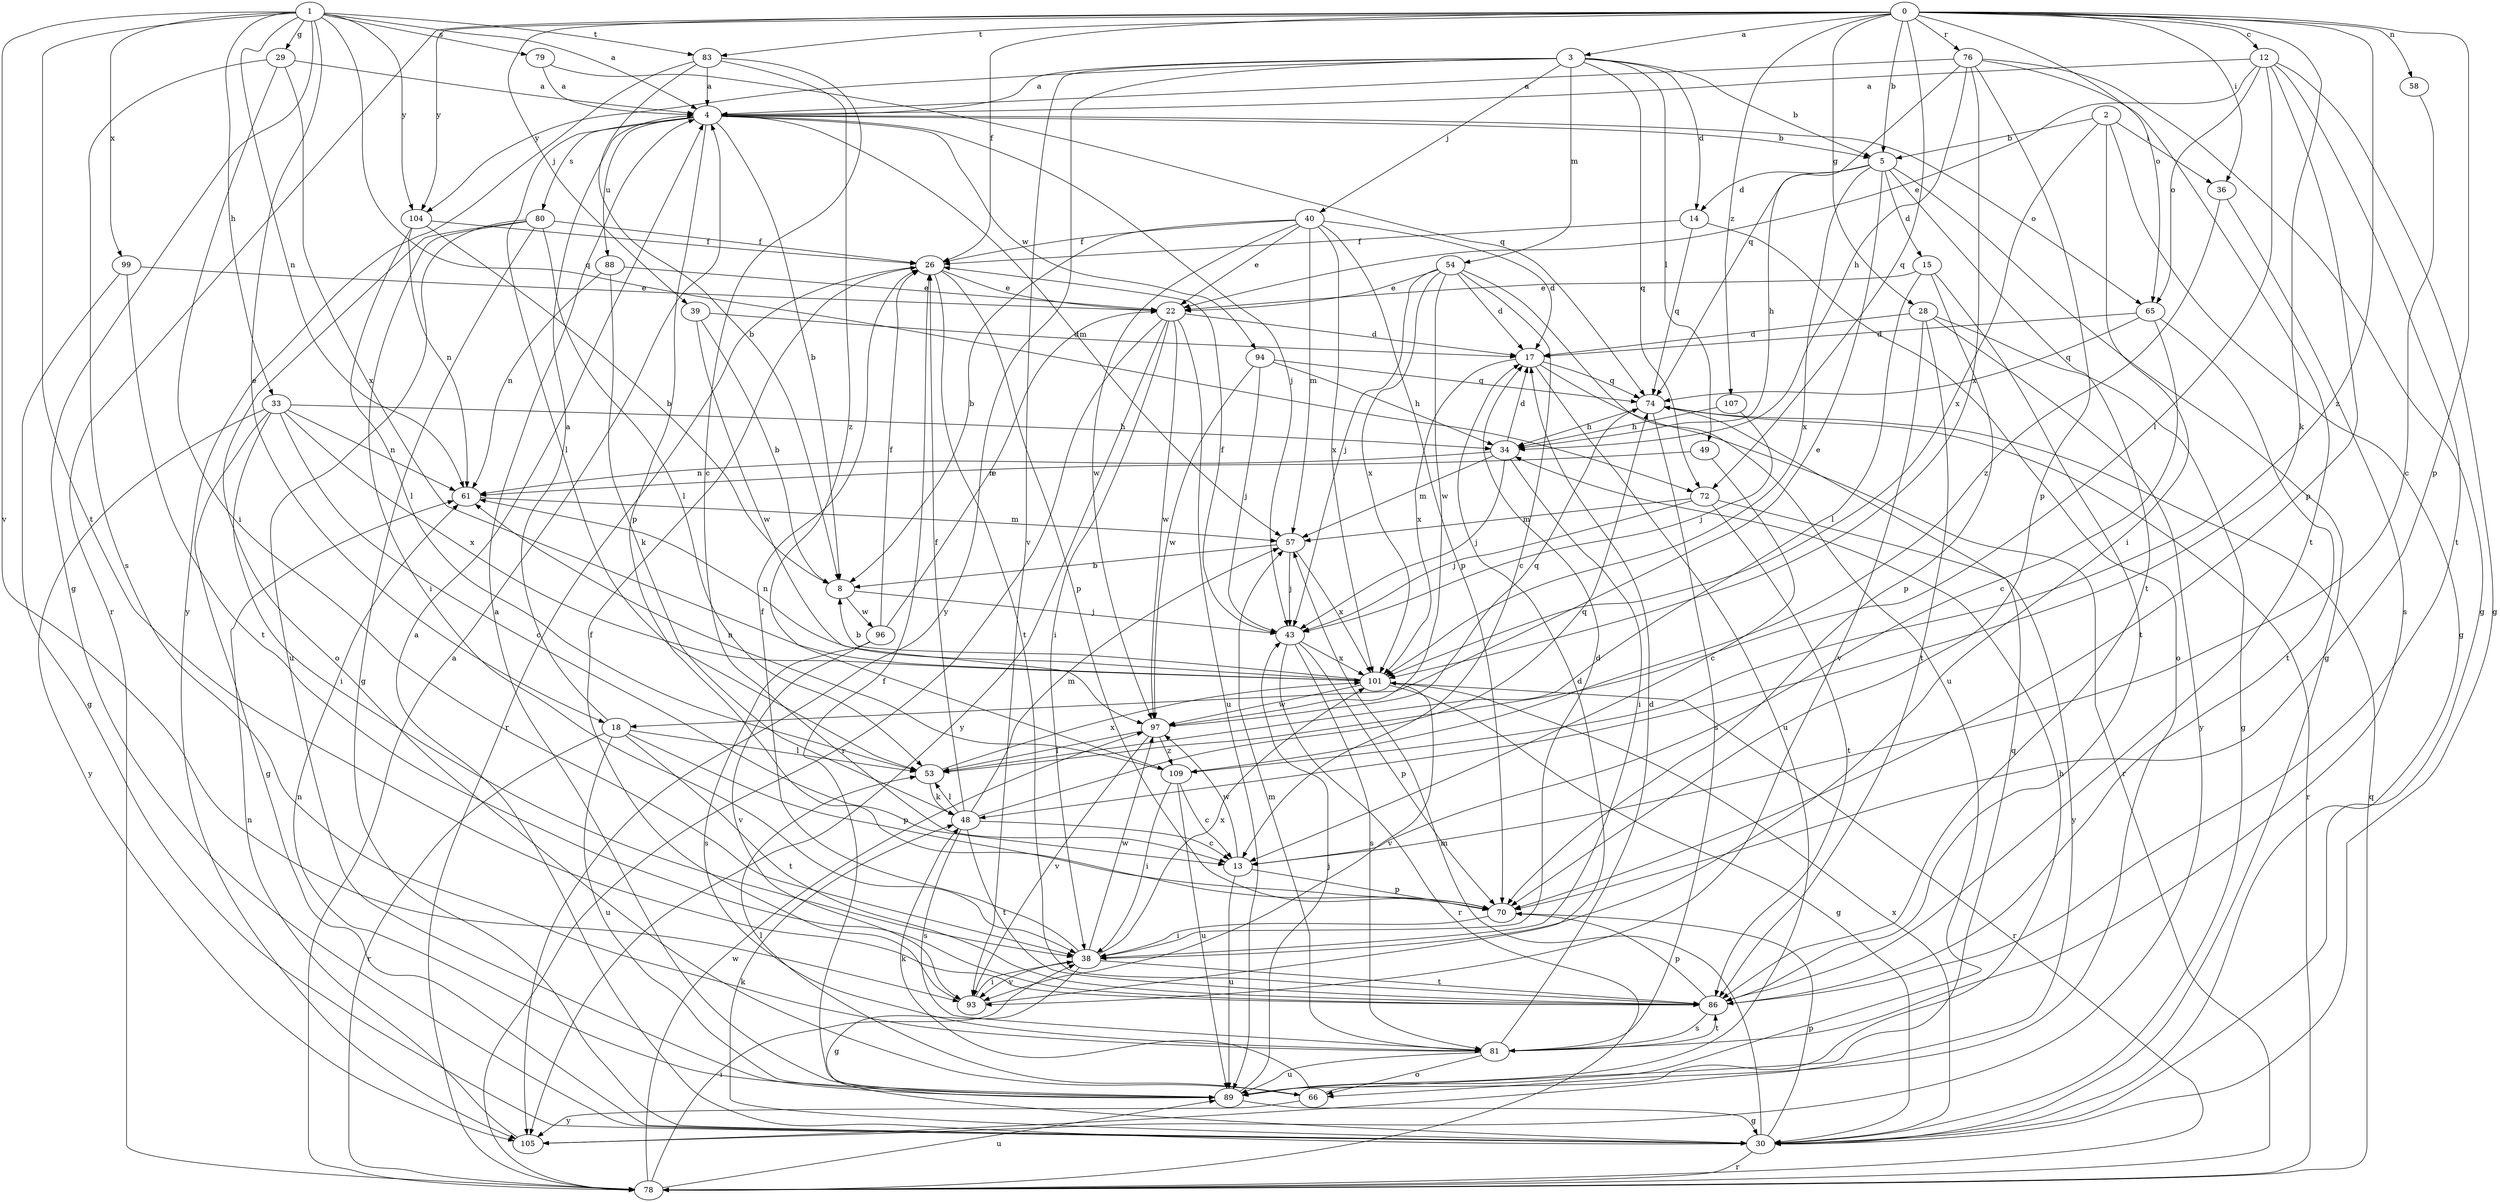 strict digraph  {
0;
1;
2;
3;
4;
5;
8;
12;
13;
14;
15;
17;
18;
22;
26;
28;
29;
30;
33;
34;
36;
38;
39;
40;
43;
48;
49;
53;
54;
57;
58;
61;
65;
66;
70;
72;
74;
76;
78;
79;
80;
81;
83;
86;
88;
89;
93;
94;
96;
97;
99;
101;
104;
105;
107;
109;
0 -> 3  [label=a];
0 -> 5  [label=b];
0 -> 12  [label=c];
0 -> 26  [label=f];
0 -> 28  [label=g];
0 -> 36  [label=i];
0 -> 39  [label=j];
0 -> 48  [label=k];
0 -> 58  [label=n];
0 -> 65  [label=o];
0 -> 70  [label=p];
0 -> 72  [label=q];
0 -> 76  [label=r];
0 -> 78  [label=r];
0 -> 83  [label=t];
0 -> 104  [label=y];
0 -> 107  [label=z];
0 -> 109  [label=z];
1 -> 4  [label=a];
1 -> 18  [label=e];
1 -> 29  [label=g];
1 -> 30  [label=g];
1 -> 33  [label=h];
1 -> 61  [label=n];
1 -> 72  [label=q];
1 -> 79  [label=s];
1 -> 83  [label=t];
1 -> 86  [label=t];
1 -> 93  [label=v];
1 -> 99  [label=x];
1 -> 104  [label=y];
2 -> 5  [label=b];
2 -> 30  [label=g];
2 -> 36  [label=i];
2 -> 38  [label=i];
2 -> 101  [label=x];
3 -> 4  [label=a];
3 -> 5  [label=b];
3 -> 14  [label=d];
3 -> 40  [label=j];
3 -> 49  [label=l];
3 -> 54  [label=m];
3 -> 72  [label=q];
3 -> 93  [label=v];
3 -> 104  [label=y];
3 -> 105  [label=y];
4 -> 5  [label=b];
4 -> 8  [label=b];
4 -> 43  [label=j];
4 -> 53  [label=l];
4 -> 57  [label=m];
4 -> 65  [label=o];
4 -> 70  [label=p];
4 -> 80  [label=s];
4 -> 88  [label=u];
4 -> 94  [label=w];
5 -> 14  [label=d];
5 -> 15  [label=d];
5 -> 18  [label=e];
5 -> 30  [label=g];
5 -> 34  [label=h];
5 -> 86  [label=t];
5 -> 101  [label=x];
8 -> 43  [label=j];
8 -> 96  [label=w];
12 -> 4  [label=a];
12 -> 22  [label=e];
12 -> 30  [label=g];
12 -> 53  [label=l];
12 -> 65  [label=o];
12 -> 70  [label=p];
12 -> 86  [label=t];
13 -> 70  [label=p];
13 -> 89  [label=u];
13 -> 97  [label=w];
14 -> 26  [label=f];
14 -> 66  [label=o];
14 -> 74  [label=q];
15 -> 22  [label=e];
15 -> 53  [label=l];
15 -> 70  [label=p];
15 -> 86  [label=t];
17 -> 74  [label=q];
17 -> 78  [label=r];
17 -> 89  [label=u];
17 -> 101  [label=x];
18 -> 4  [label=a];
18 -> 53  [label=l];
18 -> 70  [label=p];
18 -> 78  [label=r];
18 -> 86  [label=t];
18 -> 89  [label=u];
22 -> 17  [label=d];
22 -> 38  [label=i];
22 -> 78  [label=r];
22 -> 89  [label=u];
22 -> 97  [label=w];
22 -> 105  [label=y];
26 -> 22  [label=e];
26 -> 70  [label=p];
26 -> 78  [label=r];
26 -> 86  [label=t];
28 -> 17  [label=d];
28 -> 30  [label=g];
28 -> 86  [label=t];
28 -> 93  [label=v];
28 -> 105  [label=y];
29 -> 4  [label=a];
29 -> 38  [label=i];
29 -> 81  [label=s];
29 -> 101  [label=x];
30 -> 4  [label=a];
30 -> 48  [label=k];
30 -> 57  [label=m];
30 -> 70  [label=p];
30 -> 78  [label=r];
30 -> 101  [label=x];
33 -> 13  [label=c];
33 -> 30  [label=g];
33 -> 34  [label=h];
33 -> 38  [label=i];
33 -> 61  [label=n];
33 -> 101  [label=x];
33 -> 105  [label=y];
34 -> 17  [label=d];
34 -> 38  [label=i];
34 -> 43  [label=j];
34 -> 57  [label=m];
34 -> 61  [label=n];
36 -> 81  [label=s];
36 -> 109  [label=z];
38 -> 17  [label=d];
38 -> 26  [label=f];
38 -> 30  [label=g];
38 -> 86  [label=t];
38 -> 93  [label=v];
38 -> 97  [label=w];
38 -> 101  [label=x];
39 -> 8  [label=b];
39 -> 17  [label=d];
39 -> 97  [label=w];
40 -> 8  [label=b];
40 -> 17  [label=d];
40 -> 22  [label=e];
40 -> 26  [label=f];
40 -> 57  [label=m];
40 -> 70  [label=p];
40 -> 97  [label=w];
40 -> 101  [label=x];
43 -> 26  [label=f];
43 -> 70  [label=p];
43 -> 78  [label=r];
43 -> 81  [label=s];
43 -> 101  [label=x];
48 -> 13  [label=c];
48 -> 26  [label=f];
48 -> 53  [label=l];
48 -> 57  [label=m];
48 -> 74  [label=q];
48 -> 81  [label=s];
48 -> 86  [label=t];
49 -> 13  [label=c];
49 -> 61  [label=n];
53 -> 48  [label=k];
53 -> 101  [label=x];
54 -> 13  [label=c];
54 -> 17  [label=d];
54 -> 22  [label=e];
54 -> 43  [label=j];
54 -> 89  [label=u];
54 -> 97  [label=w];
54 -> 101  [label=x];
57 -> 8  [label=b];
57 -> 43  [label=j];
57 -> 101  [label=x];
58 -> 13  [label=c];
61 -> 57  [label=m];
65 -> 13  [label=c];
65 -> 17  [label=d];
65 -> 74  [label=q];
65 -> 86  [label=t];
66 -> 48  [label=k];
66 -> 53  [label=l];
66 -> 74  [label=q];
66 -> 105  [label=y];
70 -> 38  [label=i];
72 -> 43  [label=j];
72 -> 57  [label=m];
72 -> 86  [label=t];
72 -> 105  [label=y];
74 -> 34  [label=h];
74 -> 78  [label=r];
74 -> 81  [label=s];
76 -> 4  [label=a];
76 -> 30  [label=g];
76 -> 34  [label=h];
76 -> 70  [label=p];
76 -> 74  [label=q];
76 -> 86  [label=t];
76 -> 101  [label=x];
78 -> 4  [label=a];
78 -> 38  [label=i];
78 -> 74  [label=q];
78 -> 89  [label=u];
78 -> 97  [label=w];
79 -> 4  [label=a];
79 -> 74  [label=q];
80 -> 26  [label=f];
80 -> 30  [label=g];
80 -> 38  [label=i];
80 -> 53  [label=l];
80 -> 66  [label=o];
80 -> 89  [label=u];
81 -> 17  [label=d];
81 -> 57  [label=m];
81 -> 66  [label=o];
81 -> 86  [label=t];
81 -> 89  [label=u];
83 -> 4  [label=a];
83 -> 8  [label=b];
83 -> 13  [label=c];
83 -> 105  [label=y];
83 -> 109  [label=z];
86 -> 70  [label=p];
86 -> 81  [label=s];
88 -> 22  [label=e];
88 -> 48  [label=k];
88 -> 61  [label=n];
89 -> 4  [label=a];
89 -> 26  [label=f];
89 -> 30  [label=g];
89 -> 34  [label=h];
89 -> 43  [label=j];
89 -> 61  [label=n];
93 -> 17  [label=d];
93 -> 26  [label=f];
93 -> 38  [label=i];
94 -> 34  [label=h];
94 -> 43  [label=j];
94 -> 74  [label=q];
94 -> 97  [label=w];
96 -> 22  [label=e];
96 -> 26  [label=f];
96 -> 81  [label=s];
96 -> 93  [label=v];
97 -> 53  [label=l];
97 -> 74  [label=q];
97 -> 93  [label=v];
97 -> 109  [label=z];
99 -> 22  [label=e];
99 -> 30  [label=g];
99 -> 86  [label=t];
101 -> 8  [label=b];
101 -> 30  [label=g];
101 -> 61  [label=n];
101 -> 78  [label=r];
101 -> 93  [label=v];
101 -> 97  [label=w];
104 -> 8  [label=b];
104 -> 26  [label=f];
104 -> 53  [label=l];
104 -> 61  [label=n];
105 -> 61  [label=n];
107 -> 34  [label=h];
107 -> 43  [label=j];
109 -> 13  [label=c];
109 -> 38  [label=i];
109 -> 61  [label=n];
109 -> 89  [label=u];
}
